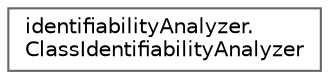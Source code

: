 digraph "Graphical Class Hierarchy"
{
 // LATEX_PDF_SIZE
  bgcolor="transparent";
  edge [fontname=Helvetica,fontsize=10,labelfontname=Helvetica,labelfontsize=10];
  node [fontname=Helvetica,fontsize=10,shape=box,height=0.2,width=0.4];
  rankdir="LR";
  Node0 [id="Node000000",label="identifiabilityAnalyzer.\lClassIdentifiabilityAnalyzer",height=0.2,width=0.4,color="grey40", fillcolor="white", style="filled",URL="$classidentifiability_analyzer_1_1_class_identifiability_analyzer.html",tooltip=" "];
}
